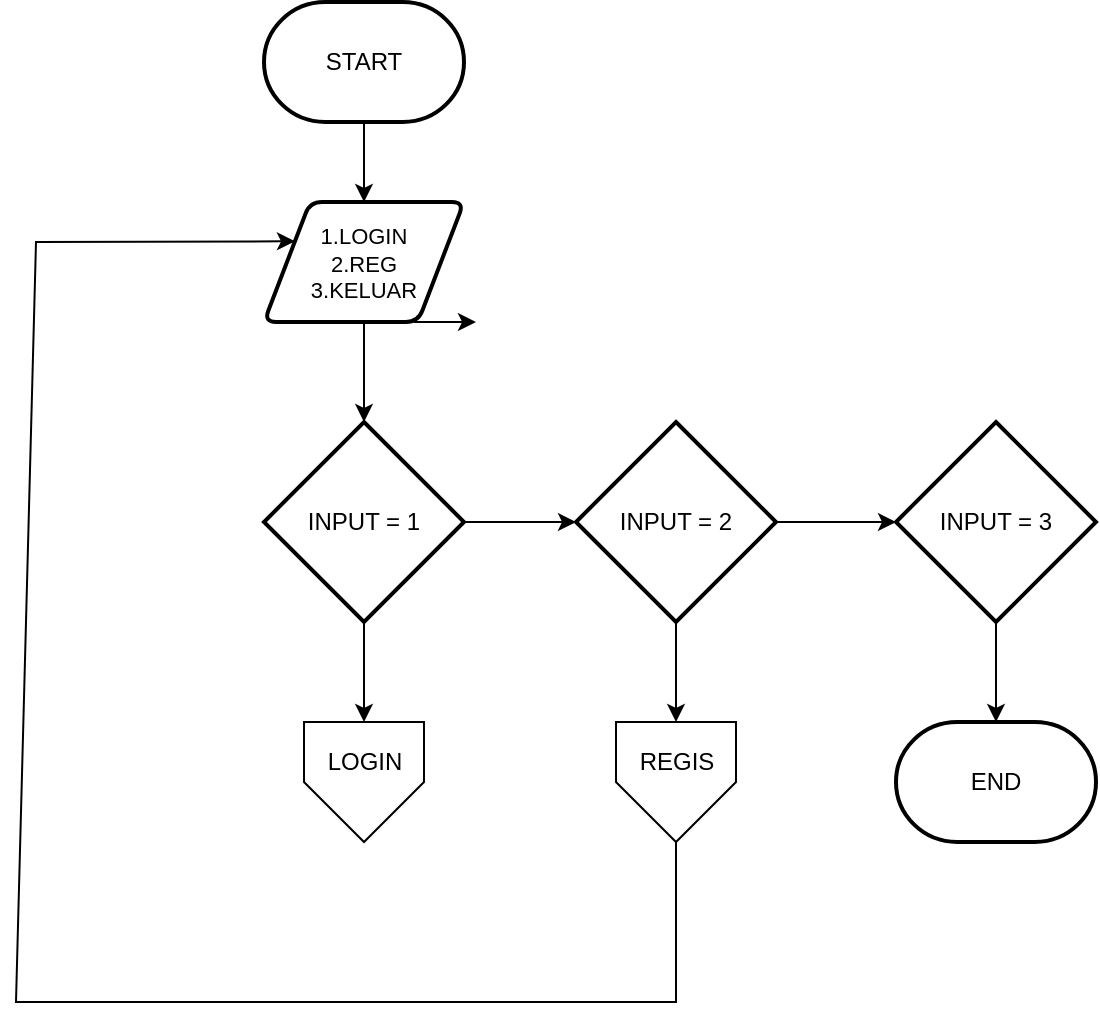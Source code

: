 <mxfile version="24.7.17" pages="6">
  <diagram id="C5RBs43oDa-KdzZeNtuy" name="MENU UTAMA">
    <mxGraphModel dx="955" dy="608" grid="1" gridSize="10" guides="1" tooltips="1" connect="1" arrows="1" fold="1" page="1" pageScale="1" pageWidth="827" pageHeight="1169" math="0" shadow="0">
      <root>
        <mxCell id="WIyWlLk6GJQsqaUBKTNV-0" />
        <mxCell id="WIyWlLk6GJQsqaUBKTNV-1" parent="WIyWlLk6GJQsqaUBKTNV-0" />
        <mxCell id="BOLqXezlnL5qrGqhOA5p-4" value="" style="edgeStyle=orthogonalEdgeStyle;rounded=0;orthogonalLoop=1;jettySize=auto;html=1;" edge="1" parent="WIyWlLk6GJQsqaUBKTNV-1" source="BOLqXezlnL5qrGqhOA5p-0" target="BOLqXezlnL5qrGqhOA5p-2">
          <mxGeometry relative="1" as="geometry" />
        </mxCell>
        <mxCell id="BOLqXezlnL5qrGqhOA5p-0" value="START" style="strokeWidth=2;html=1;shape=mxgraph.flowchart.terminator;whiteSpace=wrap;" vertex="1" parent="WIyWlLk6GJQsqaUBKTNV-1">
          <mxGeometry x="364" y="30" width="100" height="60" as="geometry" />
        </mxCell>
        <mxCell id="BOLqXezlnL5qrGqhOA5p-10" value="" style="edgeStyle=orthogonalEdgeStyle;rounded=0;orthogonalLoop=1;jettySize=auto;html=1;" edge="1" parent="WIyWlLk6GJQsqaUBKTNV-1" source="BOLqXezlnL5qrGqhOA5p-2" target="BOLqXezlnL5qrGqhOA5p-9">
          <mxGeometry relative="1" as="geometry" />
        </mxCell>
        <mxCell id="BOLqXezlnL5qrGqhOA5p-2" value="&lt;font style=&quot;font-size: 11px;&quot;&gt;1.LOGIN&lt;/font&gt;&lt;div style=&quot;font-size: 11px;&quot;&gt;&lt;font style=&quot;font-size: 11px;&quot;&gt;2.REG&lt;/font&gt;&lt;/div&gt;&lt;div style=&quot;font-size: 11px;&quot;&gt;&lt;font style=&quot;font-size: 11px;&quot;&gt;3.KELUAR&lt;/font&gt;&lt;/div&gt;" style="shape=parallelogram;html=1;strokeWidth=2;perimeter=parallelogramPerimeter;whiteSpace=wrap;rounded=1;arcSize=12;size=0.23;" vertex="1" parent="WIyWlLk6GJQsqaUBKTNV-1">
          <mxGeometry x="364" y="130" width="100" height="60" as="geometry" />
        </mxCell>
        <mxCell id="BOLqXezlnL5qrGqhOA5p-3" style="edgeStyle=orthogonalEdgeStyle;rounded=0;orthogonalLoop=1;jettySize=auto;html=1;exitX=0.5;exitY=1;exitDx=0;exitDy=0;exitPerimeter=0;" edge="1" parent="WIyWlLk6GJQsqaUBKTNV-1" source="BOLqXezlnL5qrGqhOA5p-0" target="BOLqXezlnL5qrGqhOA5p-0">
          <mxGeometry relative="1" as="geometry" />
        </mxCell>
        <mxCell id="BOLqXezlnL5qrGqhOA5p-7" value="" style="endArrow=classic;html=1;rounded=0;exitX=0.75;exitY=1;exitDx=0;exitDy=0;" edge="1" parent="WIyWlLk6GJQsqaUBKTNV-1" source="BOLqXezlnL5qrGqhOA5p-2">
          <mxGeometry width="50" height="50" relative="1" as="geometry">
            <mxPoint x="400" y="310" as="sourcePoint" />
            <mxPoint x="470" y="190" as="targetPoint" />
          </mxGeometry>
        </mxCell>
        <mxCell id="BOLqXezlnL5qrGqhOA5p-13" value="" style="edgeStyle=orthogonalEdgeStyle;rounded=0;orthogonalLoop=1;jettySize=auto;html=1;" edge="1" parent="WIyWlLk6GJQsqaUBKTNV-1" source="BOLqXezlnL5qrGqhOA5p-9" target="BOLqXezlnL5qrGqhOA5p-12">
          <mxGeometry relative="1" as="geometry" />
        </mxCell>
        <mxCell id="BOLqXezlnL5qrGqhOA5p-16" value="" style="edgeStyle=orthogonalEdgeStyle;rounded=0;orthogonalLoop=1;jettySize=auto;html=1;" edge="1" parent="WIyWlLk6GJQsqaUBKTNV-1" source="BOLqXezlnL5qrGqhOA5p-9" target="BOLqXezlnL5qrGqhOA5p-15">
          <mxGeometry relative="1" as="geometry" />
        </mxCell>
        <mxCell id="BOLqXezlnL5qrGqhOA5p-9" value="INPUT = 1" style="strokeWidth=2;html=1;shape=mxgraph.flowchart.decision;whiteSpace=wrap;" vertex="1" parent="WIyWlLk6GJQsqaUBKTNV-1">
          <mxGeometry x="364" y="240" width="100" height="100" as="geometry" />
        </mxCell>
        <mxCell id="BOLqXezlnL5qrGqhOA5p-20" value="" style="edgeStyle=orthogonalEdgeStyle;rounded=0;orthogonalLoop=1;jettySize=auto;html=1;entryX=0.5;entryY=0;entryDx=0;entryDy=0;entryPerimeter=0;" edge="1" parent="WIyWlLk6GJQsqaUBKTNV-1" source="BOLqXezlnL5qrGqhOA5p-11" target="BOLqXezlnL5qrGqhOA5p-24">
          <mxGeometry relative="1" as="geometry">
            <mxPoint x="730.0" y="380.0" as="targetPoint" />
          </mxGeometry>
        </mxCell>
        <mxCell id="BOLqXezlnL5qrGqhOA5p-11" value="INPUT = 3" style="strokeWidth=2;html=1;shape=mxgraph.flowchart.decision;whiteSpace=wrap;" vertex="1" parent="WIyWlLk6GJQsqaUBKTNV-1">
          <mxGeometry x="680" y="240" width="100" height="100" as="geometry" />
        </mxCell>
        <mxCell id="BOLqXezlnL5qrGqhOA5p-14" value="" style="edgeStyle=orthogonalEdgeStyle;rounded=0;orthogonalLoop=1;jettySize=auto;html=1;" edge="1" parent="WIyWlLk6GJQsqaUBKTNV-1" source="BOLqXezlnL5qrGqhOA5p-12" target="BOLqXezlnL5qrGqhOA5p-11">
          <mxGeometry relative="1" as="geometry" />
        </mxCell>
        <mxCell id="BOLqXezlnL5qrGqhOA5p-19" value="" style="edgeStyle=orthogonalEdgeStyle;rounded=0;orthogonalLoop=1;jettySize=auto;html=1;" edge="1" parent="WIyWlLk6GJQsqaUBKTNV-1" source="BOLqXezlnL5qrGqhOA5p-12" target="BOLqXezlnL5qrGqhOA5p-18">
          <mxGeometry relative="1" as="geometry" />
        </mxCell>
        <mxCell id="BOLqXezlnL5qrGqhOA5p-12" value="INPUT = 2" style="strokeWidth=2;html=1;shape=mxgraph.flowchart.decision;whiteSpace=wrap;" vertex="1" parent="WIyWlLk6GJQsqaUBKTNV-1">
          <mxGeometry x="520" y="240" width="100" height="100" as="geometry" />
        </mxCell>
        <mxCell id="BOLqXezlnL5qrGqhOA5p-15" value="" style="verticalLabelPosition=bottom;verticalAlign=top;html=1;shape=offPageConnector;rounded=0;size=0.5;" vertex="1" parent="WIyWlLk6GJQsqaUBKTNV-1">
          <mxGeometry x="384" y="390" width="60" height="60" as="geometry" />
        </mxCell>
        <mxCell id="BOLqXezlnL5qrGqhOA5p-18" value="" style="verticalLabelPosition=bottom;verticalAlign=top;html=1;shape=offPageConnector;rounded=0;size=0.5;" vertex="1" parent="WIyWlLk6GJQsqaUBKTNV-1">
          <mxGeometry x="540" y="390" width="60" height="60" as="geometry" />
        </mxCell>
        <mxCell id="BOLqXezlnL5qrGqhOA5p-21" value="LOGIN&lt;span style=&quot;color: rgba(0, 0, 0, 0); font-family: monospace; font-size: 0px; text-align: start;&quot;&gt;%3CmxGraphModel%3E%3Croot%3E%3CmxCell%20id%3D%220%22%2F%3E%3CmxCell%20id%3D%221%22%20parent%3D%220%22%2F%3E%3CmxCell%20id%3D%222%22%20value%3D%22%22%20style%3D%22verticalLabelPosition%3Dbottom%3BverticalAlign%3Dtop%3Bhtml%3D1%3Bshape%3DoffPageConnector%3Brounded%3D0%3Bsize%3D0.5%3B%22%20vertex%3D%221%22%20parent%3D%221%22%3E%3CmxGeometry%20x%3D%22384%22%20y%3D%22390%22%20width%3D%2260%22%20height%3D%2260%22%20as%3D%22geometry%22%2F%3E%3C%2FmxCell%3E%3C%2Froot%3E%3C%2FmxGraphModel%3E&lt;/span&gt;&lt;span style=&quot;color: rgba(0, 0, 0, 0); font-family: monospace; font-size: 0px; text-align: start;&quot;&gt;%3CmxGraphModel%3E%3Croot%3E%3CmxCell%20id%3D%220%22%2F%3E%3CmxCell%20id%3D%221%22%20parent%3D%220%22%2F%3E%3CmxCell%20id%3D%222%22%20value%3D%22%22%20style%3D%22verticalLabelPosition%3Dbottom%3BverticalAlign%3Dtop%3Bhtml%3D1%3Bshape%3DoffPageConnector%3Brounded%3D0%3Bsize%3D0.5%3B%22%20vertex%3D%221%22%20parent%3D%221%22%3E%3CmxGeometry%20x%3D%22384%22%20y%3D%22390%22%20width%3D%2260%22%20height%3D%2260%22%20as%3D%22geometry%22%2F%3E%3C%2FmxCell%3E%3C%2Froot%3E%3C%2FmxGraphModel%3E&lt;/span&gt;" style="text;html=1;align=center;verticalAlign=middle;resizable=0;points=[];autosize=1;strokeColor=none;fillColor=none;" vertex="1" parent="WIyWlLk6GJQsqaUBKTNV-1">
          <mxGeometry x="384" y="395" width="60" height="30" as="geometry" />
        </mxCell>
        <mxCell id="BOLqXezlnL5qrGqhOA5p-23" value="REGIS" style="text;html=1;align=center;verticalAlign=middle;resizable=0;points=[];autosize=1;strokeColor=none;fillColor=none;" vertex="1" parent="WIyWlLk6GJQsqaUBKTNV-1">
          <mxGeometry x="540" y="395" width="60" height="30" as="geometry" />
        </mxCell>
        <mxCell id="BOLqXezlnL5qrGqhOA5p-24" value="END" style="strokeWidth=2;html=1;shape=mxgraph.flowchart.terminator;whiteSpace=wrap;" vertex="1" parent="WIyWlLk6GJQsqaUBKTNV-1">
          <mxGeometry x="680" y="390" width="100" height="60" as="geometry" />
        </mxCell>
        <mxCell id="HMHyvj5eMhIeY2_JDXBc-0" value="" style="endArrow=classic;html=1;rounded=0;exitX=0.5;exitY=1;exitDx=0;exitDy=0;entryX=0;entryY=0.25;entryDx=0;entryDy=0;" edge="1" parent="WIyWlLk6GJQsqaUBKTNV-1" source="BOLqXezlnL5qrGqhOA5p-18" target="BOLqXezlnL5qrGqhOA5p-2">
          <mxGeometry width="50" height="50" relative="1" as="geometry">
            <mxPoint x="430" y="320" as="sourcePoint" />
            <mxPoint x="480" y="270" as="targetPoint" />
            <Array as="points">
              <mxPoint x="570" y="530" />
              <mxPoint x="240" y="530" />
              <mxPoint x="250" y="150" />
            </Array>
          </mxGeometry>
        </mxCell>
      </root>
    </mxGraphModel>
  </diagram>
  <diagram id="hzaYFyxmTgILk-SypR2x" name="MENU LOGIN">
    <mxGraphModel dx="955" dy="608" grid="1" gridSize="10" guides="1" tooltips="1" connect="1" arrows="1" fold="1" page="1" pageScale="1" pageWidth="900" pageHeight="1600" math="0" shadow="0">
      <root>
        <mxCell id="0" />
        <mxCell id="1" parent="0" />
        <mxCell id="8B4lpCCL33KDtuFoLZ_1-3" value="" style="edgeStyle=orthogonalEdgeStyle;rounded=0;orthogonalLoop=1;jettySize=auto;html=1;exitX=0.5;exitY=1;exitDx=0;exitDy=0;" edge="1" parent="1" source="8B4lpCCL33KDtuFoLZ_1-4" target="8B4lpCCL33KDtuFoLZ_1-2">
          <mxGeometry relative="1" as="geometry">
            <mxPoint x="450" y="70" as="sourcePoint" />
          </mxGeometry>
        </mxCell>
        <mxCell id="8B4lpCCL33KDtuFoLZ_1-7" value="" style="group" vertex="1" connectable="0" parent="1">
          <mxGeometry x="350" y="110" width="170" height="100" as="geometry" />
        </mxCell>
        <mxCell id="8B4lpCCL33KDtuFoLZ_1-2" value="&lt;font style=&quot;font-size: 10px;&quot;&gt;INPUT USER DAN PASSWORD&lt;/font&gt;" style="shape=parallelogram;html=1;strokeWidth=2;perimeter=parallelogramPerimeter;whiteSpace=wrap;rounded=1;arcSize=12;size=0.23;" vertex="1" parent="8B4lpCCL33KDtuFoLZ_1-7">
          <mxGeometry x="28.333" width="141.667" height="100" as="geometry" />
        </mxCell>
        <mxCell id="8B4lpCCL33KDtuFoLZ_1-6" value="" style="endArrow=classic;html=1;rounded=0;entryX=0.25;entryY=0;entryDx=0;entryDy=0;" edge="1" parent="8B4lpCCL33KDtuFoLZ_1-7" target="8B4lpCCL33KDtuFoLZ_1-2">
          <mxGeometry width="50" height="50" relative="1" as="geometry">
            <mxPoint as="sourcePoint" />
            <mxPoint x="127.5" y="266.667" as="targetPoint" />
          </mxGeometry>
        </mxCell>
        <mxCell id="8B4lpCCL33KDtuFoLZ_1-14" value="" style="edgeStyle=orthogonalEdgeStyle;rounded=0;orthogonalLoop=1;jettySize=auto;html=1;" edge="1" parent="1" source="8B4lpCCL33KDtuFoLZ_1-8" target="8B4lpCCL33KDtuFoLZ_1-13">
          <mxGeometry relative="1" as="geometry" />
        </mxCell>
        <mxCell id="8B4lpCCL33KDtuFoLZ_1-15" value="YES" style="edgeLabel;html=1;align=center;verticalAlign=middle;resizable=0;points=[];" vertex="1" connectable="0" parent="8B4lpCCL33KDtuFoLZ_1-14">
          <mxGeometry x="-0.248" y="1" relative="1" as="geometry">
            <mxPoint as="offset" />
          </mxGeometry>
        </mxCell>
        <mxCell id="8B4lpCCL33KDtuFoLZ_1-8" value="LOGIN VALID?" style="strokeWidth=2;html=1;shape=mxgraph.flowchart.decision;whiteSpace=wrap;" vertex="1" parent="1">
          <mxGeometry x="399.17" y="270" width="100" height="100" as="geometry" />
        </mxCell>
        <mxCell id="8B4lpCCL33KDtuFoLZ_1-9" value="" style="edgeStyle=orthogonalEdgeStyle;rounded=0;orthogonalLoop=1;jettySize=auto;html=1;" edge="1" parent="1" source="8B4lpCCL33KDtuFoLZ_1-2" target="8B4lpCCL33KDtuFoLZ_1-8">
          <mxGeometry relative="1" as="geometry" />
        </mxCell>
        <mxCell id="8B4lpCCL33KDtuFoLZ_1-10" value="" style="endArrow=classic;html=1;rounded=0;exitX=0;exitY=0.5;exitDx=0;exitDy=0;exitPerimeter=0;entryX=0;entryY=0.5;entryDx=0;entryDy=0;" edge="1" parent="1" source="8B4lpCCL33KDtuFoLZ_1-8" target="8B4lpCCL33KDtuFoLZ_1-2">
          <mxGeometry width="50" height="50" relative="1" as="geometry">
            <mxPoint x="420" y="320" as="sourcePoint" />
            <mxPoint x="290" y="150" as="targetPoint" />
            <Array as="points">
              <mxPoint x="290" y="320" />
              <mxPoint x="290" y="160" />
            </Array>
          </mxGeometry>
        </mxCell>
        <mxCell id="8B4lpCCL33KDtuFoLZ_1-11" value="NO" style="edgeLabel;html=1;align=center;verticalAlign=middle;resizable=0;points=[];" vertex="1" connectable="0" parent="8B4lpCCL33KDtuFoLZ_1-10">
          <mxGeometry x="0.008" y="3" relative="1" as="geometry">
            <mxPoint as="offset" />
          </mxGeometry>
        </mxCell>
        <mxCell id="8B4lpCCL33KDtuFoLZ_1-18" value="" style="edgeStyle=orthogonalEdgeStyle;rounded=0;orthogonalLoop=1;jettySize=auto;html=1;exitX=1;exitY=0.5;exitDx=0;exitDy=0;" edge="1" parent="1" source="8B4lpCCL33KDtuFoLZ_1-13" target="8B4lpCCL33KDtuFoLZ_1-17">
          <mxGeometry relative="1" as="geometry">
            <mxPoint x="510.0" y="460" as="sourcePoint" />
          </mxGeometry>
        </mxCell>
        <mxCell id="8B4lpCCL33KDtuFoLZ_1-22" value="NO" style="edgeLabel;html=1;align=center;verticalAlign=middle;resizable=0;points=[];" vertex="1" connectable="0" parent="8B4lpCCL33KDtuFoLZ_1-18">
          <mxGeometry x="-0.163" relative="1" as="geometry">
            <mxPoint as="offset" />
          </mxGeometry>
        </mxCell>
        <mxCell id="8B4lpCCL33KDtuFoLZ_1-32" value="" style="edgeStyle=orthogonalEdgeStyle;rounded=0;orthogonalLoop=1;jettySize=auto;html=1;entryX=0.5;entryY=0;entryDx=0;entryDy=0;" edge="1" parent="1" source="8B4lpCCL33KDtuFoLZ_1-13" target="8B4lpCCL33KDtuFoLZ_1-25">
          <mxGeometry relative="1" as="geometry" />
        </mxCell>
        <mxCell id="8B4lpCCL33KDtuFoLZ_1-13" value="ROLE = OWNER" style="rhombus;whiteSpace=wrap;html=1;" vertex="1" parent="1">
          <mxGeometry x="409.17" y="420" width="80" height="80" as="geometry" />
        </mxCell>
        <mxCell id="8B4lpCCL33KDtuFoLZ_1-42" value="" style="edgeStyle=orthogonalEdgeStyle;rounded=0;orthogonalLoop=1;jettySize=auto;html=1;" edge="1" parent="1" source="8B4lpCCL33KDtuFoLZ_1-16" target="8B4lpCCL33KDtuFoLZ_1-37">
          <mxGeometry relative="1" as="geometry" />
        </mxCell>
        <mxCell id="8B4lpCCL33KDtuFoLZ_1-16" value="ROLE = PEMBELI" style="rhombus;whiteSpace=wrap;html=1;" vertex="1" parent="1">
          <mxGeometry x="687.5" y="420" width="80" height="80" as="geometry" />
        </mxCell>
        <mxCell id="8B4lpCCL33KDtuFoLZ_1-19" value="" style="edgeStyle=orthogonalEdgeStyle;rounded=0;orthogonalLoop=1;jettySize=auto;html=1;" edge="1" parent="1" source="8B4lpCCL33KDtuFoLZ_1-17" target="8B4lpCCL33KDtuFoLZ_1-16">
          <mxGeometry relative="1" as="geometry" />
        </mxCell>
        <mxCell id="8B4lpCCL33KDtuFoLZ_1-21" value="NO" style="edgeLabel;html=1;align=center;verticalAlign=middle;resizable=0;points=[];" vertex="1" connectable="0" parent="8B4lpCCL33KDtuFoLZ_1-19">
          <mxGeometry x="-0.728" y="4" relative="1" as="geometry">
            <mxPoint as="offset" />
          </mxGeometry>
        </mxCell>
        <mxCell id="8B4lpCCL33KDtuFoLZ_1-41" value="" style="edgeStyle=orthogonalEdgeStyle;rounded=0;orthogonalLoop=1;jettySize=auto;html=1;" edge="1" parent="1" source="8B4lpCCL33KDtuFoLZ_1-17" target="8B4lpCCL33KDtuFoLZ_1-40">
          <mxGeometry relative="1" as="geometry" />
        </mxCell>
        <mxCell id="8B4lpCCL33KDtuFoLZ_1-17" value="ROLE = ADMIN" style="rhombus;whiteSpace=wrap;html=1;" vertex="1" parent="1">
          <mxGeometry x="540.83" y="420" width="80" height="80" as="geometry" />
        </mxCell>
        <mxCell id="8B4lpCCL33KDtuFoLZ_1-23" value="" style="group" vertex="1" connectable="0" parent="1">
          <mxGeometry x="420" width="60" height="60" as="geometry" />
        </mxCell>
        <mxCell id="8B4lpCCL33KDtuFoLZ_1-4" value="" style="verticalLabelPosition=bottom;verticalAlign=top;html=1;shape=offPageConnector;rounded=0;size=0.5;" vertex="1" parent="8B4lpCCL33KDtuFoLZ_1-23">
          <mxGeometry width="60" height="60" as="geometry" />
        </mxCell>
        <mxCell id="8B4lpCCL33KDtuFoLZ_1-5" value="LOGIN" style="text;html=1;align=center;verticalAlign=middle;resizable=0;points=[];autosize=1;strokeColor=none;fillColor=none;" vertex="1" parent="8B4lpCCL33KDtuFoLZ_1-23">
          <mxGeometry y="10" width="60" height="30" as="geometry" />
        </mxCell>
        <mxCell id="8B4lpCCL33KDtuFoLZ_1-24" value="" style="group" vertex="1" connectable="0" parent="1">
          <mxGeometry x="419.17" y="540" width="65" height="60" as="geometry" />
        </mxCell>
        <mxCell id="8B4lpCCL33KDtuFoLZ_1-25" value="" style="verticalLabelPosition=bottom;verticalAlign=top;html=1;shape=offPageConnector;rounded=0;size=0.5;" vertex="1" parent="8B4lpCCL33KDtuFoLZ_1-24">
          <mxGeometry width="60" height="60" as="geometry" />
        </mxCell>
        <mxCell id="8B4lpCCL33KDtuFoLZ_1-26" value="OWNER" style="text;html=1;align=center;verticalAlign=middle;resizable=0;points=[];autosize=1;strokeColor=none;fillColor=none;" vertex="1" parent="8B4lpCCL33KDtuFoLZ_1-24">
          <mxGeometry x="-5" y="10" width="70" height="30" as="geometry" />
        </mxCell>
        <mxCell id="8B4lpCCL33KDtuFoLZ_1-35" value="" style="group" vertex="1" connectable="0" parent="1">
          <mxGeometry x="695" y="540" width="72.5" height="60" as="geometry" />
        </mxCell>
        <mxCell id="8B4lpCCL33KDtuFoLZ_1-36" value="" style="verticalLabelPosition=bottom;verticalAlign=top;html=1;shape=offPageConnector;rounded=0;size=0.5;" vertex="1" parent="8B4lpCCL33KDtuFoLZ_1-35">
          <mxGeometry width="60" height="60" as="geometry" />
        </mxCell>
        <mxCell id="8B4lpCCL33KDtuFoLZ_1-37" value="PEMBELI" style="text;html=1;align=center;verticalAlign=middle;resizable=0;points=[];autosize=1;strokeColor=none;fillColor=none;" vertex="1" parent="8B4lpCCL33KDtuFoLZ_1-35">
          <mxGeometry x="-7.5" width="80" height="30" as="geometry" />
        </mxCell>
        <mxCell id="8B4lpCCL33KDtuFoLZ_1-38" value="" style="group" vertex="1" connectable="0" parent="1">
          <mxGeometry x="548.33" y="540" width="65" height="60" as="geometry" />
        </mxCell>
        <mxCell id="8B4lpCCL33KDtuFoLZ_1-39" value="" style="verticalLabelPosition=bottom;verticalAlign=top;html=1;shape=offPageConnector;rounded=0;size=0.5;" vertex="1" parent="8B4lpCCL33KDtuFoLZ_1-38">
          <mxGeometry width="60" height="60" as="geometry" />
        </mxCell>
        <mxCell id="8B4lpCCL33KDtuFoLZ_1-40" value="ADMIN" style="text;html=1;align=center;verticalAlign=middle;resizable=0;points=[];autosize=1;strokeColor=none;fillColor=none;" vertex="1" parent="8B4lpCCL33KDtuFoLZ_1-38">
          <mxGeometry x="2.5" width="60" height="30" as="geometry" />
        </mxCell>
      </root>
    </mxGraphModel>
  </diagram>
  <diagram id="EFHXwjC6YjnsuE6nN8mt" name="MENU REGIS">
    <mxGraphModel dx="1050" dy="3869" grid="1" gridSize="10" guides="1" tooltips="1" connect="1" arrows="1" fold="1" page="1" pageScale="1" pageWidth="900" pageHeight="1600" math="0" shadow="0">
      <root>
        <mxCell id="0" />
        <mxCell id="1" parent="0" />
        <mxCell id="wtDenOQbHcIyTdM5Xqff-4" value="" style="edgeStyle=orthogonalEdgeStyle;rounded=0;orthogonalLoop=1;jettySize=auto;html=1;" edge="1" parent="1" source="wtDenOQbHcIyTdM5Xqff-1" target="wtDenOQbHcIyTdM5Xqff-3">
          <mxGeometry relative="1" as="geometry" />
        </mxCell>
        <mxCell id="wtDenOQbHcIyTdM5Xqff-1" value="" style="verticalLabelPosition=bottom;verticalAlign=top;html=1;shape=offPageConnector;rounded=0;size=0.5;" vertex="1" parent="1">
          <mxGeometry x="460" y="-1620" width="60" height="60" as="geometry" />
        </mxCell>
        <mxCell id="wtDenOQbHcIyTdM5Xqff-2" value="REGIS" style="text;html=1;align=center;verticalAlign=middle;resizable=0;points=[];autosize=1;strokeColor=none;fillColor=none;" vertex="1" parent="1">
          <mxGeometry x="460" y="-1620" width="60" height="30" as="geometry" />
        </mxCell>
        <mxCell id="wtDenOQbHcIyTdM5Xqff-7" value="" style="edgeStyle=orthogonalEdgeStyle;rounded=0;orthogonalLoop=1;jettySize=auto;html=1;" edge="1" parent="1" source="wtDenOQbHcIyTdM5Xqff-3" target="wtDenOQbHcIyTdM5Xqff-6">
          <mxGeometry relative="1" as="geometry" />
        </mxCell>
        <mxCell id="wtDenOQbHcIyTdM5Xqff-3" value="INPUT USER" style="shape=parallelogram;html=1;strokeWidth=2;perimeter=parallelogramPerimeter;whiteSpace=wrap;rounded=1;arcSize=12;size=0.23;" vertex="1" parent="1">
          <mxGeometry x="440" y="-1520" width="100" height="60" as="geometry" />
        </mxCell>
        <mxCell id="wtDenOQbHcIyTdM5Xqff-5" value="" style="endArrow=classic;html=1;rounded=0;entryX=0.25;entryY=0;entryDx=0;entryDy=0;" edge="1" parent="1" target="wtDenOQbHcIyTdM5Xqff-3">
          <mxGeometry width="50" height="50" relative="1" as="geometry">
            <mxPoint x="400" y="-1520" as="sourcePoint" />
            <mxPoint x="470" y="-1460" as="targetPoint" />
          </mxGeometry>
        </mxCell>
        <mxCell id="wtDenOQbHcIyTdM5Xqff-10" value="" style="edgeStyle=orthogonalEdgeStyle;rounded=0;orthogonalLoop=1;jettySize=auto;html=1;" edge="1" parent="1" source="wtDenOQbHcIyTdM5Xqff-6" target="wtDenOQbHcIyTdM5Xqff-9">
          <mxGeometry relative="1" as="geometry" />
        </mxCell>
        <mxCell id="wtDenOQbHcIyTdM5Xqff-6" value="APAKAH USER TERSEDIA?" style="strokeWidth=2;html=1;shape=mxgraph.flowchart.decision;whiteSpace=wrap;" vertex="1" parent="1">
          <mxGeometry x="440" y="-1410" width="100" height="100" as="geometry" />
        </mxCell>
        <mxCell id="wtDenOQbHcIyTdM5Xqff-8" value="" style="endArrow=classic;html=1;rounded=0;exitX=0.052;exitY=0.412;exitDx=0;exitDy=0;exitPerimeter=0;entryX=0;entryY=0.5;entryDx=0;entryDy=0;" edge="1" parent="1" source="wtDenOQbHcIyTdM5Xqff-6" target="wtDenOQbHcIyTdM5Xqff-3">
          <mxGeometry width="50" height="50" relative="1" as="geometry">
            <mxPoint x="420" y="-1380" as="sourcePoint" />
            <mxPoint x="470" y="-1430" as="targetPoint" />
            <Array as="points">
              <mxPoint x="360" y="-1370" />
              <mxPoint x="360" y="-1490" />
            </Array>
          </mxGeometry>
        </mxCell>
        <mxCell id="wtDenOQbHcIyTdM5Xqff-13" value="" style="edgeStyle=orthogonalEdgeStyle;rounded=0;orthogonalLoop=1;jettySize=auto;html=1;" edge="1" parent="1" source="wtDenOQbHcIyTdM5Xqff-9" target="wtDenOQbHcIyTdM5Xqff-12">
          <mxGeometry relative="1" as="geometry" />
        </mxCell>
        <mxCell id="wtDenOQbHcIyTdM5Xqff-9" value="INPUT PASSWORD" style="shape=parallelogram;html=1;strokeWidth=2;perimeter=parallelogramPerimeter;whiteSpace=wrap;rounded=1;arcSize=12;size=0.23;" vertex="1" parent="1">
          <mxGeometry x="440" y="-1270" width="100" height="60" as="geometry" />
        </mxCell>
        <mxCell id="wtDenOQbHcIyTdM5Xqff-11" value="" style="endArrow=classic;html=1;rounded=0;entryX=0.25;entryY=0;entryDx=0;entryDy=0;" edge="1" parent="1" target="wtDenOQbHcIyTdM5Xqff-9">
          <mxGeometry width="50" height="50" relative="1" as="geometry">
            <mxPoint x="410" y="-1270" as="sourcePoint" />
            <mxPoint x="475" y="-1510" as="targetPoint" />
          </mxGeometry>
        </mxCell>
        <mxCell id="wtDenOQbHcIyTdM5Xqff-15" value="" style="edgeStyle=orthogonalEdgeStyle;rounded=0;orthogonalLoop=1;jettySize=auto;html=1;entryX=0.5;entryY=0;entryDx=0;entryDy=0;entryPerimeter=0;" edge="1" parent="1" source="wtDenOQbHcIyTdM5Xqff-12" target="GAWPUPqQbPwH-0puVHQ6-1">
          <mxGeometry relative="1" as="geometry">
            <mxPoint x="490" y="-1070" as="targetPoint" />
          </mxGeometry>
        </mxCell>
        <mxCell id="wtDenOQbHcIyTdM5Xqff-12" value="TAMBAH USER BARU" style="rounded=1;whiteSpace=wrap;html=1;absoluteArcSize=1;arcSize=14;strokeWidth=2;" vertex="1" parent="1">
          <mxGeometry x="440" y="-1160" width="100" height="40" as="geometry" />
        </mxCell>
        <mxCell id="GAWPUPqQbPwH-0puVHQ6-1" value="END" style="strokeWidth=2;html=1;shape=mxgraph.flowchart.terminator;whiteSpace=wrap;" vertex="1" parent="1">
          <mxGeometry x="440" y="-1070" width="100" height="60" as="geometry" />
        </mxCell>
      </root>
    </mxGraphModel>
  </diagram>
  <diagram id="Zby2PunhTHg9YBzmv1Mp" name="MENU OWNER">
    <mxGraphModel dx="750" dy="478" grid="1" gridSize="10" guides="1" tooltips="1" connect="1" arrows="1" fold="1" page="1" pageScale="1" pageWidth="900" pageHeight="1600" math="0" shadow="0">
      <root>
        <mxCell id="0" />
        <mxCell id="1" parent="0" />
        <mxCell id="u7DOHJphOixYkT2y7QyJ-4" value="" style="edgeStyle=orthogonalEdgeStyle;rounded=0;orthogonalLoop=1;jettySize=auto;html=1;" edge="1" parent="1" source="u7DOHJphOixYkT2y7QyJ-1" target="u7DOHJphOixYkT2y7QyJ-3">
          <mxGeometry relative="1" as="geometry" />
        </mxCell>
        <mxCell id="u7DOHJphOixYkT2y7QyJ-1" value="" style="verticalLabelPosition=bottom;verticalAlign=top;html=1;shape=offPageConnector;rounded=0;size=0.5;" vertex="1" parent="1">
          <mxGeometry x="360" y="30" width="60" height="60" as="geometry" />
        </mxCell>
        <mxCell id="u7DOHJphOixYkT2y7QyJ-2" value="OWNER" style="text;html=1;align=center;verticalAlign=middle;resizable=0;points=[];autosize=1;strokeColor=none;fillColor=none;" vertex="1" parent="1">
          <mxGeometry x="355" y="40" width="70" height="30" as="geometry" />
        </mxCell>
        <mxCell id="u7DOHJphOixYkT2y7QyJ-3" value="INPUT:&lt;div&gt;1.LIHAT PRODUK&lt;/div&gt;&lt;div&gt;2&lt;/div&gt;&lt;div&gt;3.&lt;/div&gt;&lt;div&gt;4.&lt;/div&gt;&lt;div&gt;5.&lt;/div&gt;&lt;div&gt;0.LOGOUT&lt;/div&gt;" style="shape=parallelogram;html=1;strokeWidth=2;perimeter=parallelogramPerimeter;whiteSpace=wrap;rounded=1;arcSize=12;size=0.23;" vertex="1" parent="1">
          <mxGeometry x="300" y="150" width="180" height="120" as="geometry" />
        </mxCell>
        <mxCell id="u7DOHJphOixYkT2y7QyJ-5" value="" style="endArrow=classic;html=1;rounded=0;exitX=0.446;exitY=1.018;exitDx=0;exitDy=0;exitPerimeter=0;" edge="1" parent="1" source="u7DOHJphOixYkT2y7QyJ-3" target="u7DOHJphOixYkT2y7QyJ-24">
          <mxGeometry width="50" height="50" relative="1" as="geometry">
            <mxPoint x="410" y="340" as="sourcePoint" />
            <mxPoint x="380" y="310" as="targetPoint" />
          </mxGeometry>
        </mxCell>
        <mxCell id="u7DOHJphOixYkT2y7QyJ-9" value="" style="group" vertex="1" connectable="0" parent="1">
          <mxGeometry x="490" y="510" width="60" height="60" as="geometry" />
        </mxCell>
        <mxCell id="u7DOHJphOixYkT2y7QyJ-10" value="" style="verticalLabelPosition=bottom;verticalAlign=top;html=1;shape=mxgraph.flowchart.on-page_reference;" vertex="1" parent="u7DOHJphOixYkT2y7QyJ-9">
          <mxGeometry width="60" height="60" as="geometry" />
        </mxCell>
        <mxCell id="u7DOHJphOixYkT2y7QyJ-11" value="2" style="text;html=1;align=center;verticalAlign=middle;resizable=0;points=[];autosize=1;strokeColor=none;fillColor=none;" vertex="1" parent="u7DOHJphOixYkT2y7QyJ-9">
          <mxGeometry x="15" y="15" width="30" height="30" as="geometry" />
        </mxCell>
        <mxCell id="u7DOHJphOixYkT2y7QyJ-12" value="" style="group" vertex="1" connectable="0" parent="1">
          <mxGeometry x="630" y="510" width="60" height="60" as="geometry" />
        </mxCell>
        <mxCell id="u7DOHJphOixYkT2y7QyJ-13" value="" style="verticalLabelPosition=bottom;verticalAlign=top;html=1;shape=mxgraph.flowchart.on-page_reference;" vertex="1" parent="u7DOHJphOixYkT2y7QyJ-12">
          <mxGeometry width="60" height="60" as="geometry" />
        </mxCell>
        <mxCell id="u7DOHJphOixYkT2y7QyJ-14" value="3" style="text;html=1;align=center;verticalAlign=middle;resizable=0;points=[];autosize=1;strokeColor=none;fillColor=none;" vertex="1" parent="u7DOHJphOixYkT2y7QyJ-12">
          <mxGeometry x="15" y="15" width="30" height="30" as="geometry" />
        </mxCell>
        <mxCell id="u7DOHJphOixYkT2y7QyJ-15" value="" style="group" vertex="1" connectable="0" parent="1">
          <mxGeometry x="770" y="510" width="60" height="60" as="geometry" />
        </mxCell>
        <mxCell id="u7DOHJphOixYkT2y7QyJ-16" value="" style="verticalLabelPosition=bottom;verticalAlign=top;html=1;shape=mxgraph.flowchart.on-page_reference;" vertex="1" parent="u7DOHJphOixYkT2y7QyJ-15">
          <mxGeometry width="60" height="60" as="geometry" />
        </mxCell>
        <mxCell id="u7DOHJphOixYkT2y7QyJ-17" value="4" style="text;html=1;align=center;verticalAlign=middle;resizable=0;points=[];autosize=1;strokeColor=none;fillColor=none;" vertex="1" parent="u7DOHJphOixYkT2y7QyJ-15">
          <mxGeometry x="15" y="15" width="30" height="30" as="geometry" />
        </mxCell>
        <mxCell id="u7DOHJphOixYkT2y7QyJ-21" value="" style="group" vertex="1" connectable="0" parent="1">
          <mxGeometry x="910" y="510" width="60" height="60" as="geometry" />
        </mxCell>
        <mxCell id="u7DOHJphOixYkT2y7QyJ-22" value="" style="verticalLabelPosition=bottom;verticalAlign=top;html=1;shape=mxgraph.flowchart.on-page_reference;" vertex="1" parent="u7DOHJphOixYkT2y7QyJ-21">
          <mxGeometry width="60" height="60" as="geometry" />
        </mxCell>
        <mxCell id="u7DOHJphOixYkT2y7QyJ-23" value="5" style="text;html=1;align=center;verticalAlign=middle;resizable=0;points=[];autosize=1;strokeColor=none;fillColor=none;" vertex="1" parent="u7DOHJphOixYkT2y7QyJ-21">
          <mxGeometry x="15" y="15" width="30" height="30" as="geometry" />
        </mxCell>
        <mxCell id="u7DOHJphOixYkT2y7QyJ-30" value="" style="edgeStyle=orthogonalEdgeStyle;rounded=0;orthogonalLoop=1;jettySize=auto;html=1;" edge="1" parent="1" source="u7DOHJphOixYkT2y7QyJ-24" target="u7DOHJphOixYkT2y7QyJ-29">
          <mxGeometry relative="1" as="geometry" />
        </mxCell>
        <mxCell id="u7DOHJphOixYkT2y7QyJ-49" value="NO" style="edgeLabel;html=1;align=center;verticalAlign=middle;resizable=0;points=[];" vertex="1" connectable="0" parent="u7DOHJphOixYkT2y7QyJ-30">
          <mxGeometry x="-0.417" y="-1" relative="1" as="geometry">
            <mxPoint as="offset" />
          </mxGeometry>
        </mxCell>
        <mxCell id="u7DOHJphOixYkT2y7QyJ-47" value="" style="edgeStyle=orthogonalEdgeStyle;rounded=0;orthogonalLoop=1;jettySize=auto;html=1;entryX=0.5;entryY=0;entryDx=0;entryDy=0;entryPerimeter=0;exitX=0.5;exitY=1;exitDx=0;exitDy=0;exitPerimeter=0;" edge="1" parent="1" source="u7DOHJphOixYkT2y7QyJ-24" target="u7DOHJphOixYkT2y7QyJ-45">
          <mxGeometry relative="1" as="geometry">
            <mxPoint x="380" y="490" as="sourcePoint" />
          </mxGeometry>
        </mxCell>
        <mxCell id="u7DOHJphOixYkT2y7QyJ-48" value="YES" style="edgeLabel;html=1;align=center;verticalAlign=middle;resizable=0;points=[];" vertex="1" connectable="0" parent="u7DOHJphOixYkT2y7QyJ-47">
          <mxGeometry x="-0.452" y="-2" relative="1" as="geometry">
            <mxPoint as="offset" />
          </mxGeometry>
        </mxCell>
        <mxCell id="u7DOHJphOixYkT2y7QyJ-24" value="PILIHAN = 1?" style="strokeWidth=2;html=1;shape=mxgraph.flowchart.decision;whiteSpace=wrap;" vertex="1" parent="1">
          <mxGeometry x="330" y="340" width="100" height="100" as="geometry" />
        </mxCell>
        <mxCell id="u7DOHJphOixYkT2y7QyJ-25" value="PILIHAN = 0?" style="strokeWidth=2;html=1;shape=mxgraph.flowchart.decision;whiteSpace=wrap;" vertex="1" parent="1">
          <mxGeometry x="1030" y="340" width="100" height="100" as="geometry" />
        </mxCell>
        <mxCell id="u7DOHJphOixYkT2y7QyJ-34" value="" style="edgeStyle=orthogonalEdgeStyle;rounded=0;orthogonalLoop=1;jettySize=auto;html=1;" edge="1" parent="1" source="u7DOHJphOixYkT2y7QyJ-26" target="u7DOHJphOixYkT2y7QyJ-25">
          <mxGeometry relative="1" as="geometry" />
        </mxCell>
        <mxCell id="u7DOHJphOixYkT2y7QyJ-56" value="NO" style="edgeLabel;html=1;align=center;verticalAlign=middle;resizable=0;points=[];" vertex="1" connectable="0" parent="u7DOHJphOixYkT2y7QyJ-34">
          <mxGeometry x="-0.25" y="-4" relative="1" as="geometry">
            <mxPoint as="offset" />
          </mxGeometry>
        </mxCell>
        <mxCell id="u7DOHJphOixYkT2y7QyJ-39" value="" style="edgeStyle=orthogonalEdgeStyle;rounded=0;orthogonalLoop=1;jettySize=auto;html=1;entryX=0.5;entryY=0;entryDx=0;entryDy=0;entryPerimeter=0;exitX=0.5;exitY=1;exitDx=0;exitDy=0;exitPerimeter=0;" edge="1" parent="1" source="u7DOHJphOixYkT2y7QyJ-26" target="u7DOHJphOixYkT2y7QyJ-22">
          <mxGeometry relative="1" as="geometry">
            <mxPoint x="940" y="490" as="sourcePoint" />
          </mxGeometry>
        </mxCell>
        <mxCell id="u7DOHJphOixYkT2y7QyJ-57" value="YES" style="edgeLabel;html=1;align=center;verticalAlign=middle;resizable=0;points=[];" vertex="1" connectable="0" parent="u7DOHJphOixYkT2y7QyJ-39">
          <mxGeometry x="-0.024" relative="1" as="geometry">
            <mxPoint as="offset" />
          </mxGeometry>
        </mxCell>
        <mxCell id="u7DOHJphOixYkT2y7QyJ-26" value="PILIHAN = 5?" style="strokeWidth=2;html=1;shape=mxgraph.flowchart.decision;whiteSpace=wrap;" vertex="1" parent="1">
          <mxGeometry x="890" y="340" width="100" height="100" as="geometry" />
        </mxCell>
        <mxCell id="u7DOHJphOixYkT2y7QyJ-33" value="" style="edgeStyle=orthogonalEdgeStyle;rounded=0;orthogonalLoop=1;jettySize=auto;html=1;" edge="1" parent="1" source="u7DOHJphOixYkT2y7QyJ-27" target="u7DOHJphOixYkT2y7QyJ-26">
          <mxGeometry relative="1" as="geometry" />
        </mxCell>
        <mxCell id="u7DOHJphOixYkT2y7QyJ-55" value="NO" style="edgeLabel;html=1;align=center;verticalAlign=middle;resizable=0;points=[];" vertex="1" connectable="0" parent="u7DOHJphOixYkT2y7QyJ-33">
          <mxGeometry x="-0.125" relative="1" as="geometry">
            <mxPoint as="offset" />
          </mxGeometry>
        </mxCell>
        <mxCell id="u7DOHJphOixYkT2y7QyJ-42" value="" style="edgeStyle=orthogonalEdgeStyle;rounded=0;orthogonalLoop=1;jettySize=auto;html=1;exitX=0.5;exitY=1;exitDx=0;exitDy=0;exitPerimeter=0;" edge="1" parent="1" source="u7DOHJphOixYkT2y7QyJ-27">
          <mxGeometry relative="1" as="geometry">
            <mxPoint x="800" y="490" as="sourcePoint" />
            <mxPoint x="800" y="510" as="targetPoint" />
          </mxGeometry>
        </mxCell>
        <mxCell id="u7DOHJphOixYkT2y7QyJ-54" value="YES" style="edgeLabel;html=1;align=center;verticalAlign=middle;resizable=0;points=[];" vertex="1" connectable="0" parent="u7DOHJphOixYkT2y7QyJ-42">
          <mxGeometry x="-0.267" y="-2" relative="1" as="geometry">
            <mxPoint as="offset" />
          </mxGeometry>
        </mxCell>
        <mxCell id="u7DOHJphOixYkT2y7QyJ-27" value="PILIHAN = 4?" style="strokeWidth=2;html=1;shape=mxgraph.flowchart.decision;whiteSpace=wrap;" vertex="1" parent="1">
          <mxGeometry x="750" y="340" width="100" height="100" as="geometry" />
        </mxCell>
        <mxCell id="u7DOHJphOixYkT2y7QyJ-32" value="" style="edgeStyle=orthogonalEdgeStyle;rounded=0;orthogonalLoop=1;jettySize=auto;html=1;" edge="1" parent="1" source="u7DOHJphOixYkT2y7QyJ-28" target="u7DOHJphOixYkT2y7QyJ-27">
          <mxGeometry relative="1" as="geometry" />
        </mxCell>
        <mxCell id="u7DOHJphOixYkT2y7QyJ-53" value="NO" style="edgeLabel;html=1;align=center;verticalAlign=middle;resizable=0;points=[];" vertex="1" connectable="0" parent="u7DOHJphOixYkT2y7QyJ-32">
          <mxGeometry x="-0.417" y="3" relative="1" as="geometry">
            <mxPoint as="offset" />
          </mxGeometry>
        </mxCell>
        <mxCell id="u7DOHJphOixYkT2y7QyJ-41" value="" style="edgeStyle=orthogonalEdgeStyle;rounded=0;orthogonalLoop=1;jettySize=auto;html=1;exitX=0.5;exitY=1;exitDx=0;exitDy=0;exitPerimeter=0;" edge="1" parent="1" source="u7DOHJphOixYkT2y7QyJ-28">
          <mxGeometry relative="1" as="geometry">
            <mxPoint x="660" y="490" as="sourcePoint" />
            <mxPoint x="660" y="510" as="targetPoint" />
          </mxGeometry>
        </mxCell>
        <mxCell id="u7DOHJphOixYkT2y7QyJ-52" value="YES" style="edgeLabel;html=1;align=center;verticalAlign=middle;resizable=0;points=[];" vertex="1" connectable="0" parent="u7DOHJphOixYkT2y7QyJ-41">
          <mxGeometry x="-0.338" y="3" relative="1" as="geometry">
            <mxPoint as="offset" />
          </mxGeometry>
        </mxCell>
        <mxCell id="u7DOHJphOixYkT2y7QyJ-28" value="PILIHAN = 3?" style="strokeWidth=2;html=1;shape=mxgraph.flowchart.decision;whiteSpace=wrap;" vertex="1" parent="1">
          <mxGeometry x="610" y="340" width="100" height="100" as="geometry" />
        </mxCell>
        <mxCell id="u7DOHJphOixYkT2y7QyJ-31" value="" style="edgeStyle=orthogonalEdgeStyle;rounded=0;orthogonalLoop=1;jettySize=auto;html=1;" edge="1" parent="1" source="u7DOHJphOixYkT2y7QyJ-29" target="u7DOHJphOixYkT2y7QyJ-28">
          <mxGeometry relative="1" as="geometry" />
        </mxCell>
        <mxCell id="u7DOHJphOixYkT2y7QyJ-51" value="NO" style="edgeLabel;html=1;align=center;verticalAlign=middle;resizable=0;points=[];" vertex="1" connectable="0" parent="u7DOHJphOixYkT2y7QyJ-31">
          <mxGeometry x="-0.25" y="-1" relative="1" as="geometry">
            <mxPoint as="offset" />
          </mxGeometry>
        </mxCell>
        <mxCell id="u7DOHJphOixYkT2y7QyJ-40" value="" style="edgeStyle=orthogonalEdgeStyle;rounded=0;orthogonalLoop=1;jettySize=auto;html=1;exitX=0.5;exitY=1;exitDx=0;exitDy=0;exitPerimeter=0;" edge="1" parent="1" source="u7DOHJphOixYkT2y7QyJ-29">
          <mxGeometry relative="1" as="geometry">
            <mxPoint x="520" y="490" as="sourcePoint" />
            <mxPoint x="520" y="510" as="targetPoint" />
          </mxGeometry>
        </mxCell>
        <mxCell id="u7DOHJphOixYkT2y7QyJ-50" value="YES" style="edgeLabel;html=1;align=center;verticalAlign=middle;resizable=0;points=[];" vertex="1" connectable="0" parent="u7DOHJphOixYkT2y7QyJ-40">
          <mxGeometry x="-0.125" y="-2" relative="1" as="geometry">
            <mxPoint as="offset" />
          </mxGeometry>
        </mxCell>
        <mxCell id="u7DOHJphOixYkT2y7QyJ-29" value="PILIHAN = 2?" style="strokeWidth=2;html=1;shape=mxgraph.flowchart.decision;whiteSpace=wrap;" vertex="1" parent="1">
          <mxGeometry x="470" y="340" width="100" height="100" as="geometry" />
        </mxCell>
        <mxCell id="u7DOHJphOixYkT2y7QyJ-44" value="" style="group" vertex="1" connectable="0" parent="1">
          <mxGeometry x="350" y="510" width="60" height="60" as="geometry" />
        </mxCell>
        <mxCell id="u7DOHJphOixYkT2y7QyJ-45" value="" style="verticalLabelPosition=bottom;verticalAlign=top;html=1;shape=mxgraph.flowchart.on-page_reference;" vertex="1" parent="u7DOHJphOixYkT2y7QyJ-44">
          <mxGeometry width="60" height="60" as="geometry" />
        </mxCell>
        <mxCell id="u7DOHJphOixYkT2y7QyJ-46" value="1" style="text;html=1;align=center;verticalAlign=middle;resizable=0;points=[];autosize=1;strokeColor=none;fillColor=none;" vertex="1" parent="u7DOHJphOixYkT2y7QyJ-44">
          <mxGeometry x="15" y="15" width="30" height="30" as="geometry" />
        </mxCell>
        <mxCell id="u7DOHJphOixYkT2y7QyJ-58" value="" style="endArrow=classic;html=1;rounded=0;exitX=0.5;exitY=1;exitDx=0;exitDy=0;exitPerimeter=0;entryX=0;entryY=0.5;entryDx=0;entryDy=0;" edge="1" parent="1" source="u7DOHJphOixYkT2y7QyJ-22" target="u7DOHJphOixYkT2y7QyJ-3">
          <mxGeometry width="50" height="50" relative="1" as="geometry">
            <mxPoint x="660" y="640" as="sourcePoint" />
            <mxPoint x="280" y="670" as="targetPoint" />
            <Array as="points">
              <mxPoint x="940" y="680" />
              <mxPoint x="80" y="680" />
              <mxPoint x="90" y="210" />
            </Array>
          </mxGeometry>
        </mxCell>
        <mxCell id="u7DOHJphOixYkT2y7QyJ-61" value="" style="endArrow=none;html=1;rounded=0;exitX=0.5;exitY=1;exitDx=0;exitDy=0;exitPerimeter=0;" edge="1" parent="1" source="u7DOHJphOixYkT2y7QyJ-13">
          <mxGeometry width="50" height="50" relative="1" as="geometry">
            <mxPoint x="530" y="630" as="sourcePoint" />
            <mxPoint x="660" y="680" as="targetPoint" />
          </mxGeometry>
        </mxCell>
        <mxCell id="u7DOHJphOixYkT2y7QyJ-62" value="" style="endArrow=none;html=1;rounded=0;entryX=0.5;entryY=1;entryDx=0;entryDy=0;entryPerimeter=0;" edge="1" parent="1" target="u7DOHJphOixYkT2y7QyJ-16">
          <mxGeometry width="50" height="50" relative="1" as="geometry">
            <mxPoint x="800" y="680" as="sourcePoint" />
            <mxPoint x="580" y="580" as="targetPoint" />
          </mxGeometry>
        </mxCell>
        <mxCell id="u7DOHJphOixYkT2y7QyJ-64" value="" style="endArrow=classic;html=1;rounded=0;exitX=0.5;exitY=1;exitDx=0;exitDy=0;exitPerimeter=0;" edge="1" parent="1" source="u7DOHJphOixYkT2y7QyJ-45">
          <mxGeometry width="50" height="50" relative="1" as="geometry">
            <mxPoint x="270" y="620" as="sourcePoint" />
            <mxPoint x="280" y="680" as="targetPoint" />
            <Array as="points">
              <mxPoint x="380" y="680" />
            </Array>
          </mxGeometry>
        </mxCell>
        <mxCell id="u7DOHJphOixYkT2y7QyJ-65" value="" style="endArrow=classic;html=1;rounded=0;exitX=0.5;exitY=1;exitDx=0;exitDy=0;exitPerimeter=0;" edge="1" parent="1" source="u7DOHJphOixYkT2y7QyJ-10">
          <mxGeometry width="50" height="50" relative="1" as="geometry">
            <mxPoint x="270" y="620" as="sourcePoint" />
            <mxPoint x="430" y="680" as="targetPoint" />
            <Array as="points">
              <mxPoint x="520" y="680" />
            </Array>
          </mxGeometry>
        </mxCell>
        <mxCell id="u7DOHJphOixYkT2y7QyJ-66" value="" style="endArrow=classic;html=1;rounded=0;exitX=0.5;exitY=1;exitDx=0;exitDy=0;exitPerimeter=0;" edge="1" parent="1">
          <mxGeometry width="50" height="50" relative="1" as="geometry">
            <mxPoint x="940" y="570" as="sourcePoint" />
            <mxPoint x="850" y="680" as="targetPoint" />
            <Array as="points">
              <mxPoint x="940" y="680" />
            </Array>
          </mxGeometry>
        </mxCell>
        <mxCell id="u7DOHJphOixYkT2y7QyJ-67" value="" style="endArrow=classic;html=1;rounded=0;exitX=0.5;exitY=1;exitDx=0;exitDy=0;exitPerimeter=0;" edge="1" parent="1" source="u7DOHJphOixYkT2y7QyJ-16">
          <mxGeometry width="50" height="50" relative="1" as="geometry">
            <mxPoint x="540" y="590" as="sourcePoint" />
            <mxPoint x="700" y="680" as="targetPoint" />
            <Array as="points">
              <mxPoint x="800" y="680" />
            </Array>
          </mxGeometry>
        </mxCell>
        <mxCell id="u7DOHJphOixYkT2y7QyJ-68" value="" style="endArrow=classic;html=1;rounded=0;exitX=0.5;exitY=1;exitDx=0;exitDy=0;exitPerimeter=0;" edge="1" parent="1" source="u7DOHJphOixYkT2y7QyJ-13">
          <mxGeometry width="50" height="50" relative="1" as="geometry">
            <mxPoint x="550" y="600" as="sourcePoint" />
            <mxPoint x="570" y="680" as="targetPoint" />
            <Array as="points">
              <mxPoint x="660" y="680" />
            </Array>
          </mxGeometry>
        </mxCell>
        <mxCell id="-e6u4AbI2TLuOFVbv9kL-3" value="" style="group" vertex="1" connectable="0" parent="1">
          <mxGeometry x="160" y="790" width="60" height="60" as="geometry" />
        </mxCell>
        <mxCell id="-e6u4AbI2TLuOFVbv9kL-1" value="" style="verticalLabelPosition=bottom;verticalAlign=top;html=1;shape=mxgraph.flowchart.on-page_reference;" vertex="1" parent="-e6u4AbI2TLuOFVbv9kL-3">
          <mxGeometry width="60" height="60" as="geometry" />
        </mxCell>
        <mxCell id="-e6u4AbI2TLuOFVbv9kL-2" value="1" style="text;html=1;align=center;verticalAlign=middle;resizable=0;points=[];autosize=1;strokeColor=none;fillColor=none;" vertex="1" parent="-e6u4AbI2TLuOFVbv9kL-3">
          <mxGeometry x="15" y="15" width="30" height="30" as="geometry" />
        </mxCell>
        <mxCell id="-e6u4AbI2TLuOFVbv9kL-4" value="" style="endArrow=classic;html=1;rounded=0;exitX=0.5;exitY=1;exitDx=0;exitDy=0;exitPerimeter=0;" edge="1" parent="1" source="-e6u4AbI2TLuOFVbv9kL-1">
          <mxGeometry width="50" height="50" relative="1" as="geometry">
            <mxPoint x="140" y="950" as="sourcePoint" />
            <mxPoint x="190" y="900" as="targetPoint" />
          </mxGeometry>
        </mxCell>
        <mxCell id="-e6u4AbI2TLuOFVbv9kL-7" value="" style="edgeStyle=orthogonalEdgeStyle;rounded=0;orthogonalLoop=1;jettySize=auto;html=1;" edge="1" parent="1" source="-e6u4AbI2TLuOFVbv9kL-5" target="-e6u4AbI2TLuOFVbv9kL-6">
          <mxGeometry relative="1" as="geometry" />
        </mxCell>
        <mxCell id="-e6u4AbI2TLuOFVbv9kL-5" value="1.MEJA&lt;div&gt;2.KURSI&lt;/div&gt;&lt;div&gt;3.LEMARI&lt;/div&gt;" style="shape=parallelogram;html=1;strokeWidth=2;perimeter=parallelogramPerimeter;whiteSpace=wrap;rounded=1;arcSize=12;size=0.23;" vertex="1" parent="1">
          <mxGeometry x="140" y="900" width="100" height="60" as="geometry" />
        </mxCell>
        <mxCell id="-e6u4AbI2TLuOFVbv9kL-10" value="" style="edgeStyle=orthogonalEdgeStyle;rounded=0;orthogonalLoop=1;jettySize=auto;html=1;" edge="1" parent="1" source="-e6u4AbI2TLuOFVbv9kL-6" target="-e6u4AbI2TLuOFVbv9kL-9">
          <mxGeometry relative="1" as="geometry" />
        </mxCell>
        <mxCell id="-e6u4AbI2TLuOFVbv9kL-12" value="NO" style="edgeLabel;html=1;align=center;verticalAlign=middle;resizable=0;points=[];" vertex="1" connectable="0" parent="-e6u4AbI2TLuOFVbv9kL-10">
          <mxGeometry x="-0.133" y="-1" relative="1" as="geometry">
            <mxPoint as="offset" />
          </mxGeometry>
        </mxCell>
        <mxCell id="-e6u4AbI2TLuOFVbv9kL-17" value="" style="edgeStyle=orthogonalEdgeStyle;rounded=0;orthogonalLoop=1;jettySize=auto;html=1;" edge="1" parent="1" source="-e6u4AbI2TLuOFVbv9kL-6" target="-e6u4AbI2TLuOFVbv9kL-16">
          <mxGeometry relative="1" as="geometry" />
        </mxCell>
        <mxCell id="-e6u4AbI2TLuOFVbv9kL-6" value="PILIHAN = 1" style="strokeWidth=2;html=1;shape=mxgraph.flowchart.decision;whiteSpace=wrap;" vertex="1" parent="1">
          <mxGeometry x="140" y="1010" width="100" height="100" as="geometry" />
        </mxCell>
        <mxCell id="-e6u4AbI2TLuOFVbv9kL-21" value="" style="edgeStyle=orthogonalEdgeStyle;rounded=0;orthogonalLoop=1;jettySize=auto;html=1;" edge="1" parent="1" source="-e6u4AbI2TLuOFVbv9kL-8" target="-e6u4AbI2TLuOFVbv9kL-18">
          <mxGeometry relative="1" as="geometry" />
        </mxCell>
        <mxCell id="-e6u4AbI2TLuOFVbv9kL-8" value="PILIHAN = 3" style="strokeWidth=2;html=1;shape=mxgraph.flowchart.decision;whiteSpace=wrap;" vertex="1" parent="1">
          <mxGeometry x="450" y="1010" width="100" height="100" as="geometry" />
        </mxCell>
        <mxCell id="-e6u4AbI2TLuOFVbv9kL-11" value="" style="edgeStyle=orthogonalEdgeStyle;rounded=0;orthogonalLoop=1;jettySize=auto;html=1;" edge="1" parent="1" source="-e6u4AbI2TLuOFVbv9kL-9" target="-e6u4AbI2TLuOFVbv9kL-8">
          <mxGeometry relative="1" as="geometry" />
        </mxCell>
        <mxCell id="-e6u4AbI2TLuOFVbv9kL-13" value="NO" style="edgeLabel;html=1;align=center;verticalAlign=middle;resizable=0;points=[];" vertex="1" connectable="0" parent="-e6u4AbI2TLuOFVbv9kL-11">
          <mxGeometry x="-0.208" y="-2" relative="1" as="geometry">
            <mxPoint as="offset" />
          </mxGeometry>
        </mxCell>
        <mxCell id="-e6u4AbI2TLuOFVbv9kL-20" value="" style="edgeStyle=orthogonalEdgeStyle;rounded=0;orthogonalLoop=1;jettySize=auto;html=1;" edge="1" parent="1" source="-e6u4AbI2TLuOFVbv9kL-9" target="-e6u4AbI2TLuOFVbv9kL-19">
          <mxGeometry relative="1" as="geometry" />
        </mxCell>
        <mxCell id="-e6u4AbI2TLuOFVbv9kL-9" value="PILIHAN = 2" style="strokeWidth=2;html=1;shape=mxgraph.flowchart.decision;whiteSpace=wrap;" vertex="1" parent="1">
          <mxGeometry x="290" y="1010" width="100" height="100" as="geometry" />
        </mxCell>
        <mxCell id="-e6u4AbI2TLuOFVbv9kL-16" value="TAMPILKAN PRODUK" style="shape=parallelogram;html=1;strokeWidth=2;perimeter=parallelogramPerimeter;whiteSpace=wrap;rounded=1;arcSize=12;size=0.23;" vertex="1" parent="1">
          <mxGeometry x="140" y="1150" width="100" height="60" as="geometry" />
        </mxCell>
        <mxCell id="-e6u4AbI2TLuOFVbv9kL-18" value="TAMPILKAN PRODUK" style="shape=parallelogram;html=1;strokeWidth=2;perimeter=parallelogramPerimeter;whiteSpace=wrap;rounded=1;arcSize=12;size=0.23;" vertex="1" parent="1">
          <mxGeometry x="450" y="1150" width="100" height="60" as="geometry" />
        </mxCell>
        <mxCell id="-e6u4AbI2TLuOFVbv9kL-19" value="TAMPILKAN PRODUK" style="shape=parallelogram;html=1;strokeWidth=2;perimeter=parallelogramPerimeter;whiteSpace=wrap;rounded=1;arcSize=12;size=0.23;" vertex="1" parent="1">
          <mxGeometry x="290" y="1150" width="100" height="60" as="geometry" />
        </mxCell>
        <mxCell id="-e6u4AbI2TLuOFVbv9kL-22" value="" style="endArrow=classic;html=1;rounded=0;entryX=0.25;entryY=0;entryDx=0;entryDy=0;" edge="1" parent="1" target="-e6u4AbI2TLuOFVbv9kL-5">
          <mxGeometry width="50" height="50" relative="1" as="geometry">
            <mxPoint x="120" y="900" as="sourcePoint" />
            <mxPoint x="120" y="900" as="targetPoint" />
          </mxGeometry>
        </mxCell>
        <mxCell id="-e6u4AbI2TLuOFVbv9kL-23" value="" style="endArrow=classic;html=1;rounded=0;exitX=0.75;exitY=1;exitDx=0;exitDy=0;" edge="1" parent="1" source="-e6u4AbI2TLuOFVbv9kL-16">
          <mxGeometry width="50" height="50" relative="1" as="geometry">
            <mxPoint x="110" y="1090" as="sourcePoint" />
            <mxPoint x="260" y="1210" as="targetPoint" />
          </mxGeometry>
        </mxCell>
        <mxCell id="-e6u4AbI2TLuOFVbv9kL-24" value="" style="endArrow=classic;html=1;rounded=0;exitX=0.75;exitY=1;exitDx=0;exitDy=0;" edge="1" parent="1">
          <mxGeometry width="50" height="50" relative="1" as="geometry">
            <mxPoint x="520" y="1209.17" as="sourcePoint" />
            <mxPoint x="565" y="1209.17" as="targetPoint" />
          </mxGeometry>
        </mxCell>
        <mxCell id="-e6u4AbI2TLuOFVbv9kL-25" value="" style="endArrow=classic;html=1;rounded=0;exitX=0.75;exitY=1;exitDx=0;exitDy=0;" edge="1" parent="1">
          <mxGeometry width="50" height="50" relative="1" as="geometry">
            <mxPoint x="360" y="1209.17" as="sourcePoint" />
            <mxPoint x="405" y="1209.17" as="targetPoint" />
          </mxGeometry>
        </mxCell>
        <mxCell id="-e6u4AbI2TLuOFVbv9kL-26" value="" style="group" vertex="1" connectable="0" parent="1">
          <mxGeometry x="830" y="790" width="60" height="60" as="geometry" />
        </mxCell>
        <mxCell id="-e6u4AbI2TLuOFVbv9kL-27" value="" style="verticalLabelPosition=bottom;verticalAlign=top;html=1;shape=mxgraph.flowchart.on-page_reference;" vertex="1" parent="-e6u4AbI2TLuOFVbv9kL-26">
          <mxGeometry width="60" height="60" as="geometry" />
        </mxCell>
        <mxCell id="-e6u4AbI2TLuOFVbv9kL-28" value="2" style="text;html=1;align=center;verticalAlign=middle;resizable=0;points=[];autosize=1;strokeColor=none;fillColor=none;" vertex="1" parent="-e6u4AbI2TLuOFVbv9kL-26">
          <mxGeometry x="15" y="15" width="30" height="30" as="geometry" />
        </mxCell>
        <mxCell id="-e6u4AbI2TLuOFVbv9kL-29" value="" style="endArrow=classic;html=1;rounded=0;exitX=0.5;exitY=1;exitDx=0;exitDy=0;exitPerimeter=0;" edge="1" parent="1" source="-e6u4AbI2TLuOFVbv9kL-27" target="-e6u4AbI2TLuOFVbv9kL-30">
          <mxGeometry width="50" height="50" relative="1" as="geometry">
            <mxPoint x="520" y="890" as="sourcePoint" />
            <mxPoint x="860" y="900" as="targetPoint" />
          </mxGeometry>
        </mxCell>
        <mxCell id="-e6u4AbI2TLuOFVbv9kL-32" value="" style="edgeStyle=orthogonalEdgeStyle;rounded=0;orthogonalLoop=1;jettySize=auto;html=1;" edge="1" parent="1" source="-e6u4AbI2TLuOFVbv9kL-30" target="-e6u4AbI2TLuOFVbv9kL-31">
          <mxGeometry relative="1" as="geometry" />
        </mxCell>
        <mxCell id="-e6u4AbI2TLuOFVbv9kL-30" value="INPUT&amp;nbsp;&lt;div&gt;JENIS&lt;/div&gt;&lt;div&gt;NAMA&amp;nbsp;&lt;/div&gt;&lt;div&gt;HARGA&amp;nbsp;&lt;/div&gt;&lt;div&gt;STOK&lt;/div&gt;" style="shape=parallelogram;html=1;strokeWidth=2;perimeter=parallelogramPerimeter;whiteSpace=wrap;rounded=1;arcSize=12;size=0.23;" vertex="1" parent="1">
          <mxGeometry x="795" y="890" width="130" height="80" as="geometry" />
        </mxCell>
        <mxCell id="-e6u4AbI2TLuOFVbv9kL-36" value="" style="edgeStyle=orthogonalEdgeStyle;rounded=0;orthogonalLoop=1;jettySize=auto;html=1;" edge="1" parent="1" source="-e6u4AbI2TLuOFVbv9kL-31" target="-e6u4AbI2TLuOFVbv9kL-35">
          <mxGeometry relative="1" as="geometry" />
        </mxCell>
        <mxCell id="-e6u4AbI2TLuOFVbv9kL-31" value="TAMBAHKAN DATA" style="rounded=1;whiteSpace=wrap;html=1;absoluteArcSize=1;arcSize=14;strokeWidth=2;" vertex="1" parent="1">
          <mxGeometry x="810" y="1020" width="100" height="30" as="geometry" />
        </mxCell>
        <mxCell id="-e6u4AbI2TLuOFVbv9kL-33" value="" style="endArrow=classic;html=1;rounded=0;entryX=0.25;entryY=0;entryDx=0;entryDy=0;" edge="1" parent="1">
          <mxGeometry width="50" height="50" relative="1" as="geometry">
            <mxPoint x="777.5" y="890" as="sourcePoint" />
            <mxPoint x="822.5" y="890" as="targetPoint" />
          </mxGeometry>
        </mxCell>
        <mxCell id="-e6u4AbI2TLuOFVbv9kL-35" value="OUTPUT:&lt;div&gt;DATA BERHASIL DITAMBAHKAN&lt;/div&gt;" style="shape=parallelogram;html=1;strokeWidth=2;perimeter=parallelogramPerimeter;whiteSpace=wrap;rounded=1;arcSize=12;size=0.23;" vertex="1" parent="1">
          <mxGeometry x="795" y="1100" width="130" height="80" as="geometry" />
        </mxCell>
        <mxCell id="-e6u4AbI2TLuOFVbv9kL-37" value="" style="endArrow=classic;html=1;rounded=0;exitX=0.75;exitY=1;exitDx=0;exitDy=0;" edge="1" parent="1" source="-e6u4AbI2TLuOFVbv9kL-35">
          <mxGeometry width="50" height="50" relative="1" as="geometry">
            <mxPoint x="910" y="1190" as="sourcePoint" />
            <mxPoint x="930" y="1180" as="targetPoint" />
          </mxGeometry>
        </mxCell>
        <mxCell id="-e6u4AbI2TLuOFVbv9kL-38" value="" style="group" vertex="1" connectable="0" parent="1">
          <mxGeometry x="1328" y="800" width="60" height="60" as="geometry" />
        </mxCell>
        <mxCell id="-e6u4AbI2TLuOFVbv9kL-39" value="" style="verticalLabelPosition=bottom;verticalAlign=top;html=1;shape=mxgraph.flowchart.on-page_reference;" vertex="1" parent="-e6u4AbI2TLuOFVbv9kL-38">
          <mxGeometry width="60" height="60" as="geometry" />
        </mxCell>
        <mxCell id="-e6u4AbI2TLuOFVbv9kL-40" value="3" style="text;html=1;align=center;verticalAlign=middle;resizable=0;points=[];autosize=1;strokeColor=none;fillColor=none;" vertex="1" parent="-e6u4AbI2TLuOFVbv9kL-38">
          <mxGeometry x="15" y="15" width="30" height="30" as="geometry" />
        </mxCell>
        <mxCell id="-e6u4AbI2TLuOFVbv9kL-41" value="" style="group" vertex="1" connectable="0" parent="1">
          <mxGeometry x="1288" y="900" width="120" height="60" as="geometry" />
        </mxCell>
        <mxCell id="-e6u4AbI2TLuOFVbv9kL-42" value="&lt;blockquote style=&quot;margin: 0px 20px; border: none; padding: 0px;&quot;&gt;&lt;span style=&quot;font-size: 10px;&quot;&gt;INPUT : JENIS&amp;nbsp;&lt;/span&gt;&lt;/blockquote&gt;" style="shape=parallelogram;html=1;strokeWidth=2;perimeter=parallelogramPerimeter;whiteSpace=wrap;rounded=1;arcSize=12;size=0.23;" vertex="1" parent="-e6u4AbI2TLuOFVbv9kL-41">
          <mxGeometry x="20" width="100" height="60" as="geometry" />
        </mxCell>
        <mxCell id="-e6u4AbI2TLuOFVbv9kL-43" value="" style="endArrow=classic;html=1;rounded=0;entryX=0.25;entryY=0;entryDx=0;entryDy=0;" edge="1" parent="-e6u4AbI2TLuOFVbv9kL-41" target="-e6u4AbI2TLuOFVbv9kL-42">
          <mxGeometry width="50" height="50" relative="1" as="geometry">
            <mxPoint y="0.44" as="sourcePoint" />
            <mxPoint x="-60" y="-52.56" as="targetPoint" />
          </mxGeometry>
        </mxCell>
        <mxCell id="-e6u4AbI2TLuOFVbv9kL-44" value="" style="edgeStyle=orthogonalEdgeStyle;rounded=0;orthogonalLoop=1;jettySize=auto;html=1;" edge="1" parent="1" source="-e6u4AbI2TLuOFVbv9kL-45" target="-e6u4AbI2TLuOFVbv9kL-52">
          <mxGeometry relative="1" as="geometry" />
        </mxCell>
        <mxCell id="-e6u4AbI2TLuOFVbv9kL-45" value="&lt;font size=&quot;1&quot;&gt;EDIT DATA PRODUK&lt;/font&gt;" style="rounded=1;whiteSpace=wrap;html=1;absoluteArcSize=1;arcSize=14;strokeWidth=2;" vertex="1" parent="1">
          <mxGeometry x="1313" y="1090" width="90" height="30" as="geometry" />
        </mxCell>
        <mxCell id="-e6u4AbI2TLuOFVbv9kL-46" value="" style="group" vertex="1" connectable="0" parent="1">
          <mxGeometry x="1283" y="990" width="120" height="60" as="geometry" />
        </mxCell>
        <mxCell id="-e6u4AbI2TLuOFVbv9kL-47" value="&lt;blockquote style=&quot;margin: 0px 20px; border: none; padding: 0px;&quot;&gt;&lt;span style=&quot;font-size: 10px;&quot;&gt;INPUT DATA BARU&lt;/span&gt;&lt;/blockquote&gt;" style="shape=parallelogram;html=1;strokeWidth=2;perimeter=parallelogramPerimeter;whiteSpace=wrap;rounded=1;arcSize=12;size=0.23;" vertex="1" parent="-e6u4AbI2TLuOFVbv9kL-46">
          <mxGeometry x="25" width="100" height="60" as="geometry" />
        </mxCell>
        <mxCell id="-e6u4AbI2TLuOFVbv9kL-48" value="" style="endArrow=classic;html=1;rounded=0;entryX=0.25;entryY=0;entryDx=0;entryDy=0;" edge="1" parent="-e6u4AbI2TLuOFVbv9kL-46" target="-e6u4AbI2TLuOFVbv9kL-47">
          <mxGeometry width="50" height="50" relative="1" as="geometry">
            <mxPoint y="0.44" as="sourcePoint" />
            <mxPoint x="-60" y="-52.56" as="targetPoint" />
          </mxGeometry>
        </mxCell>
        <mxCell id="-e6u4AbI2TLuOFVbv9kL-49" value="" style="edgeStyle=orthogonalEdgeStyle;rounded=0;orthogonalLoop=1;jettySize=auto;html=1;" edge="1" parent="1" source="-e6u4AbI2TLuOFVbv9kL-42" target="-e6u4AbI2TLuOFVbv9kL-47">
          <mxGeometry relative="1" as="geometry" />
        </mxCell>
        <mxCell id="-e6u4AbI2TLuOFVbv9kL-50" value="" style="edgeStyle=orthogonalEdgeStyle;rounded=0;orthogonalLoop=1;jettySize=auto;html=1;" edge="1" parent="1" source="-e6u4AbI2TLuOFVbv9kL-47" target="-e6u4AbI2TLuOFVbv9kL-45">
          <mxGeometry relative="1" as="geometry" />
        </mxCell>
        <mxCell id="-e6u4AbI2TLuOFVbv9kL-51" value="" style="group" vertex="1" connectable="0" parent="1">
          <mxGeometry x="1299.25" y="1160" width="117.5" height="80" as="geometry" />
        </mxCell>
        <mxCell id="-e6u4AbI2TLuOFVbv9kL-52" value="&lt;blockquote style=&quot;margin: 0px 20px; border: none; padding: 0px;&quot;&gt;&lt;font size=&quot;1&quot;&gt;OUTPUT KOLEKSI BERHASIL DITAMBAHKAN&lt;/font&gt;&lt;/blockquote&gt;" style="shape=parallelogram;html=1;strokeWidth=2;perimeter=parallelogramPerimeter;whiteSpace=wrap;rounded=1;arcSize=12;size=0.23;" vertex="1" parent="-e6u4AbI2TLuOFVbv9kL-51">
          <mxGeometry x="1.25" width="115" height="70" as="geometry" />
        </mxCell>
        <mxCell id="-e6u4AbI2TLuOFVbv9kL-53" value="" style="endArrow=classic;html=1;rounded=0;exitX=0.75;exitY=1;exitDx=0;exitDy=0;" edge="1" parent="-e6u4AbI2TLuOFVbv9kL-51" source="-e6u4AbI2TLuOFVbv9kL-52">
          <mxGeometry width="50" height="50" relative="1" as="geometry">
            <mxPoint x="-12.5" y="-28" as="sourcePoint" />
            <mxPoint x="118.75" y="70" as="targetPoint" />
          </mxGeometry>
        </mxCell>
        <mxCell id="-e6u4AbI2TLuOFVbv9kL-54" value="" style="edgeStyle=orthogonalEdgeStyle;rounded=0;orthogonalLoop=1;jettySize=auto;html=1;" edge="1" parent="1" target="-e6u4AbI2TLuOFVbv9kL-42">
          <mxGeometry relative="1" as="geometry">
            <mxPoint x="1358" y="860" as="sourcePoint" />
          </mxGeometry>
        </mxCell>
        <mxCell id="-e6u4AbI2TLuOFVbv9kL-56" value="" style="verticalLabelPosition=bottom;verticalAlign=top;html=1;shape=mxgraph.flowchart.on-page_reference;" vertex="1" parent="1">
          <mxGeometry x="1620" y="800" width="60" height="60" as="geometry" />
        </mxCell>
        <mxCell id="-e6u4AbI2TLuOFVbv9kL-60" value="" style="edgeStyle=orthogonalEdgeStyle;rounded=0;orthogonalLoop=1;jettySize=auto;html=1;" edge="1" parent="1" target="-e6u4AbI2TLuOFVbv9kL-59">
          <mxGeometry relative="1" as="geometry">
            <mxPoint x="1650" y="860" as="sourcePoint" />
          </mxGeometry>
        </mxCell>
        <mxCell id="-e6u4AbI2TLuOFVbv9kL-58" value="4" style="text;html=1;align=center;verticalAlign=middle;resizable=0;points=[];autosize=1;strokeColor=none;fillColor=none;" vertex="1" parent="1">
          <mxGeometry x="1635" y="815" width="30" height="30" as="geometry" />
        </mxCell>
        <mxCell id="-e6u4AbI2TLuOFVbv9kL-59" value="INPUT: PILIH DATA YANG MAU DIHAPUS" style="shape=parallelogram;html=1;strokeWidth=2;perimeter=parallelogramPerimeter;whiteSpace=wrap;rounded=1;arcSize=12;size=0.23;" vertex="1" parent="1">
          <mxGeometry x="1600" y="910" width="100" height="60" as="geometry" />
        </mxCell>
        <mxCell id="-e6u4AbI2TLuOFVbv9kL-61" value="" style="endArrow=classic;html=1;rounded=0;entryX=0.25;entryY=0;entryDx=0;entryDy=0;" edge="1" parent="1" target="-e6u4AbI2TLuOFVbv9kL-59">
          <mxGeometry width="50" height="50" relative="1" as="geometry">
            <mxPoint x="1580" y="910" as="sourcePoint" />
            <mxPoint x="1630" y="940" as="targetPoint" />
          </mxGeometry>
        </mxCell>
        <mxCell id="-e6u4AbI2TLuOFVbv9kL-62" value="" style="endArrow=classic;html=1;rounded=0;exitX=0.42;exitY=1.031;exitDx=0;exitDy=0;exitPerimeter=0;" edge="1" parent="1" source="-e6u4AbI2TLuOFVbv9kL-59">
          <mxGeometry width="50" height="50" relative="1" as="geometry">
            <mxPoint x="1580" y="990" as="sourcePoint" />
            <mxPoint x="1642" y="1000" as="targetPoint" />
          </mxGeometry>
        </mxCell>
        <mxCell id="-e6u4AbI2TLuOFVbv9kL-63" value="" style="edgeStyle=orthogonalEdgeStyle;rounded=0;orthogonalLoop=1;jettySize=auto;html=1;" edge="1" parent="1" source="-e6u4AbI2TLuOFVbv9kL-64" target="-e6u4AbI2TLuOFVbv9kL-66">
          <mxGeometry relative="1" as="geometry" />
        </mxCell>
        <mxCell id="-e6u4AbI2TLuOFVbv9kL-64" value="&lt;font size=&quot;1&quot;&gt;HAPUS DATA PRODUK&lt;/font&gt;" style="rounded=1;whiteSpace=wrap;html=1;absoluteArcSize=1;arcSize=14;strokeWidth=2;" vertex="1" parent="1">
          <mxGeometry x="1593.75" y="1000" width="90" height="30" as="geometry" />
        </mxCell>
        <mxCell id="-e6u4AbI2TLuOFVbv9kL-65" value="" style="group" vertex="1" connectable="0" parent="1">
          <mxGeometry x="1580" y="1070" width="117.5" height="80" as="geometry" />
        </mxCell>
        <mxCell id="-e6u4AbI2TLuOFVbv9kL-66" value="&lt;blockquote style=&quot;margin: 0px 20px; border: none; padding: 0px;&quot;&gt;&lt;font size=&quot;1&quot;&gt;OUTPUT :&lt;/font&gt;&lt;/blockquote&gt;&lt;blockquote style=&quot;margin: 0px 20px; border: none; padding: 0px;&quot;&gt;&lt;font size=&quot;1&quot;&gt;DATA BERHASIL DIHAPUS&lt;/font&gt;&lt;/blockquote&gt;" style="shape=parallelogram;html=1;strokeWidth=2;perimeter=parallelogramPerimeter;whiteSpace=wrap;rounded=1;arcSize=12;size=0.23;" vertex="1" parent="-e6u4AbI2TLuOFVbv9kL-65">
          <mxGeometry x="1.25" width="115" height="70" as="geometry" />
        </mxCell>
        <mxCell id="-e6u4AbI2TLuOFVbv9kL-67" value="" style="endArrow=classic;html=1;rounded=0;exitX=0.75;exitY=1;exitDx=0;exitDy=0;" edge="1" parent="-e6u4AbI2TLuOFVbv9kL-65" source="-e6u4AbI2TLuOFVbv9kL-66">
          <mxGeometry width="50" height="50" relative="1" as="geometry">
            <mxPoint x="-12.5" y="-28" as="sourcePoint" />
            <mxPoint x="118.75" y="70" as="targetPoint" />
          </mxGeometry>
        </mxCell>
      </root>
    </mxGraphModel>
  </diagram>
  <diagram id="Ntfur6tjuaf_aIVKPrnj" name="MENU ADMIN">
    <mxGraphModel dx="1050" dy="669" grid="1" gridSize="10" guides="1" tooltips="1" connect="1" arrows="1" fold="1" page="1" pageScale="1" pageWidth="900" pageHeight="1600" math="0" shadow="0">
      <root>
        <mxCell id="0" />
        <mxCell id="1" parent="0" />
        <mxCell id="DiO_UcIQNmzozY1xCNJu-1" value="" style="verticalLabelPosition=bottom;verticalAlign=top;html=1;shape=offPageConnector;rounded=0;size=0.5;" vertex="1" parent="1">
          <mxGeometry x="420" y="40" width="60" height="60" as="geometry" />
        </mxCell>
        <mxCell id="DiO_UcIQNmzozY1xCNJu-2" value="ADMIN" style="text;html=1;align=center;verticalAlign=middle;resizable=0;points=[];autosize=1;strokeColor=none;fillColor=none;" vertex="1" parent="1">
          <mxGeometry x="420" y="50" width="60" height="30" as="geometry" />
        </mxCell>
        <mxCell id="DiO_UcIQNmzozY1xCNJu-3" value="" style="endArrow=classic;html=1;rounded=0;exitX=0.5;exitY=1;exitDx=0;exitDy=0;" edge="1" parent="1" source="DiO_UcIQNmzozY1xCNJu-1">
          <mxGeometry width="50" height="50" relative="1" as="geometry">
            <mxPoint x="449" y="110" as="sourcePoint" />
            <mxPoint x="449" y="160" as="targetPoint" />
          </mxGeometry>
        </mxCell>
        <mxCell id="Z_TX2xEbqXaIUy2Jbmp_-3" value="" style="edgeStyle=orthogonalEdgeStyle;rounded=0;orthogonalLoop=1;jettySize=auto;html=1;" edge="1" parent="1" source="Z_TX2xEbqXaIUy2Jbmp_-1" target="Z_TX2xEbqXaIUy2Jbmp_-2">
          <mxGeometry relative="1" as="geometry" />
        </mxCell>
        <mxCell id="Z_TX2xEbqXaIUy2Jbmp_-1" value="INPUT:&lt;div&gt;1.&lt;/div&gt;&lt;div&gt;2.&lt;/div&gt;&lt;div&gt;0.LOGOUT&lt;/div&gt;" style="shape=parallelogram;html=1;strokeWidth=2;perimeter=parallelogramPerimeter;whiteSpace=wrap;rounded=1;arcSize=12;size=0.23;" vertex="1" parent="1">
          <mxGeometry x="400" y="160" width="100" height="60" as="geometry" />
        </mxCell>
        <mxCell id="Z_TX2xEbqXaIUy2Jbmp_-6" value="" style="edgeStyle=orthogonalEdgeStyle;rounded=0;orthogonalLoop=1;jettySize=auto;html=1;" edge="1" parent="1" source="Z_TX2xEbqXaIUy2Jbmp_-2" target="Z_TX2xEbqXaIUy2Jbmp_-5">
          <mxGeometry relative="1" as="geometry" />
        </mxCell>
        <mxCell id="Z_TX2xEbqXaIUy2Jbmp_-14" value="NO" style="edgeLabel;html=1;align=center;verticalAlign=middle;resizable=0;points=[];" vertex="1" connectable="0" parent="Z_TX2xEbqXaIUy2Jbmp_-6">
          <mxGeometry x="-0.37" y="1" relative="1" as="geometry">
            <mxPoint as="offset" />
          </mxGeometry>
        </mxCell>
        <mxCell id="Z_TX2xEbqXaIUy2Jbmp_-9" value="" style="edgeStyle=orthogonalEdgeStyle;rounded=0;orthogonalLoop=1;jettySize=auto;html=1;" edge="1" parent="1" source="Z_TX2xEbqXaIUy2Jbmp_-2" target="Z_TX2xEbqXaIUy2Jbmp_-8">
          <mxGeometry relative="1" as="geometry" />
        </mxCell>
        <mxCell id="Z_TX2xEbqXaIUy2Jbmp_-12" value="YES" style="edgeLabel;html=1;align=center;verticalAlign=middle;resizable=0;points=[];" vertex="1" connectable="0" parent="Z_TX2xEbqXaIUy2Jbmp_-9">
          <mxGeometry x="-0.41" y="-1" relative="1" as="geometry">
            <mxPoint as="offset" />
          </mxGeometry>
        </mxCell>
        <mxCell id="Z_TX2xEbqXaIUy2Jbmp_-2" value="PILHAN = 1" style="strokeWidth=2;html=1;shape=mxgraph.flowchart.decision;whiteSpace=wrap;" vertex="1" parent="1">
          <mxGeometry x="400" y="260" width="100" height="100" as="geometry" />
        </mxCell>
        <mxCell id="Z_TX2xEbqXaIUy2Jbmp_-4" value="PILHAN = 0" style="strokeWidth=2;html=1;shape=mxgraph.flowchart.decision;whiteSpace=wrap;" vertex="1" parent="1">
          <mxGeometry x="680" y="260" width="100" height="100" as="geometry" />
        </mxCell>
        <mxCell id="Z_TX2xEbqXaIUy2Jbmp_-7" value="" style="edgeStyle=orthogonalEdgeStyle;rounded=0;orthogonalLoop=1;jettySize=auto;html=1;" edge="1" parent="1" source="Z_TX2xEbqXaIUy2Jbmp_-5" target="Z_TX2xEbqXaIUy2Jbmp_-4">
          <mxGeometry relative="1" as="geometry" />
        </mxCell>
        <mxCell id="Z_TX2xEbqXaIUy2Jbmp_-11" value="" style="edgeStyle=orthogonalEdgeStyle;rounded=0;orthogonalLoop=1;jettySize=auto;html=1;" edge="1" parent="1" source="Z_TX2xEbqXaIUy2Jbmp_-5" target="Z_TX2xEbqXaIUy2Jbmp_-10">
          <mxGeometry relative="1" as="geometry" />
        </mxCell>
        <mxCell id="Z_TX2xEbqXaIUy2Jbmp_-15" value="" style="edgeStyle=orthogonalEdgeStyle;rounded=0;orthogonalLoop=1;jettySize=auto;html=1;" edge="1" parent="1" source="Z_TX2xEbqXaIUy2Jbmp_-5" target="Z_TX2xEbqXaIUy2Jbmp_-4">
          <mxGeometry relative="1" as="geometry" />
        </mxCell>
        <mxCell id="Z_TX2xEbqXaIUy2Jbmp_-16" value="NO" style="edgeLabel;html=1;align=center;verticalAlign=middle;resizable=0;points=[];" vertex="1" connectable="0" parent="Z_TX2xEbqXaIUy2Jbmp_-15">
          <mxGeometry x="-0.22" y="1" relative="1" as="geometry">
            <mxPoint as="offset" />
          </mxGeometry>
        </mxCell>
        <mxCell id="Z_TX2xEbqXaIUy2Jbmp_-5" value="PILHAN = 2" style="strokeWidth=2;html=1;shape=mxgraph.flowchart.decision;whiteSpace=wrap;" vertex="1" parent="1">
          <mxGeometry x="540" y="260" width="100" height="100" as="geometry" />
        </mxCell>
        <mxCell id="Z_TX2xEbqXaIUy2Jbmp_-8" value="" style="verticalLabelPosition=bottom;verticalAlign=top;html=1;shape=mxgraph.flowchart.on-page_reference;" vertex="1" parent="1">
          <mxGeometry x="420" y="400" width="60" height="60" as="geometry" />
        </mxCell>
        <mxCell id="Z_TX2xEbqXaIUy2Jbmp_-10" value="" style="verticalLabelPosition=bottom;verticalAlign=top;html=1;shape=mxgraph.flowchart.on-page_reference;" vertex="1" parent="1">
          <mxGeometry x="560" y="400" width="60" height="60" as="geometry" />
        </mxCell>
        <mxCell id="Z_TX2xEbqXaIUy2Jbmp_-13" value="YES" style="text;html=1;align=center;verticalAlign=middle;resizable=0;points=[];autosize=1;strokeColor=none;fillColor=none;" vertex="1" parent="1">
          <mxGeometry x="565" y="360" width="50" height="30" as="geometry" />
        </mxCell>
        <mxCell id="Z_TX2xEbqXaIUy2Jbmp_-17" value="" style="endArrow=classic;html=1;rounded=0;exitX=0.5;exitY=1;exitDx=0;exitDy=0;exitPerimeter=0;" edge="1" parent="1" source="Z_TX2xEbqXaIUy2Jbmp_-8">
          <mxGeometry width="50" height="50" relative="1" as="geometry">
            <mxPoint x="420" y="350" as="sourcePoint" />
            <mxPoint x="320" y="530" as="targetPoint" />
            <Array as="points">
              <mxPoint x="450" y="530" />
            </Array>
          </mxGeometry>
        </mxCell>
        <mxCell id="Z_TX2xEbqXaIUy2Jbmp_-18" value="" style="endArrow=classic;html=1;rounded=0;exitX=0.5;exitY=1;exitDx=0;exitDy=0;exitPerimeter=0;" edge="1" parent="1">
          <mxGeometry width="50" height="50" relative="1" as="geometry">
            <mxPoint x="590" y="460" as="sourcePoint" />
            <mxPoint x="440" y="530" as="targetPoint" />
            <Array as="points">
              <mxPoint x="590" y="530" />
            </Array>
          </mxGeometry>
        </mxCell>
        <mxCell id="Z_TX2xEbqXaIUy2Jbmp_-19" value="" style="endArrow=classic;html=1;rounded=0;entryX=0;entryY=0.5;entryDx=0;entryDy=0;" edge="1" parent="1" target="Z_TX2xEbqXaIUy2Jbmp_-1">
          <mxGeometry width="50" height="50" relative="1" as="geometry">
            <mxPoint x="320" y="530" as="sourcePoint" />
            <mxPoint x="470" y="300" as="targetPoint" />
            <Array as="points">
              <mxPoint x="320" y="190" />
            </Array>
          </mxGeometry>
        </mxCell>
        <mxCell id="Z_TX2xEbqXaIUy2Jbmp_-20" value="" style="endArrow=classic;html=1;rounded=0;entryX=0.25;entryY=0;entryDx=0;entryDy=0;" edge="1" parent="1" target="Z_TX2xEbqXaIUy2Jbmp_-1">
          <mxGeometry width="50" height="50" relative="1" as="geometry">
            <mxPoint x="370" y="160" as="sourcePoint" />
            <mxPoint x="470" y="300" as="targetPoint" />
          </mxGeometry>
        </mxCell>
        <mxCell id="Z_TX2xEbqXaIUy2Jbmp_-21" value="1" style="text;html=1;align=center;verticalAlign=middle;resizable=0;points=[];autosize=1;strokeColor=none;fillColor=none;" vertex="1" parent="1">
          <mxGeometry x="435" y="415" width="30" height="30" as="geometry" />
        </mxCell>
        <mxCell id="Z_TX2xEbqXaIUy2Jbmp_-22" value="2" style="text;html=1;align=center;verticalAlign=middle;resizable=0;points=[];autosize=1;strokeColor=none;fillColor=none;" vertex="1" parent="1">
          <mxGeometry x="575" y="415" width="30" height="30" as="geometry" />
        </mxCell>
      </root>
    </mxGraphModel>
  </diagram>
  <diagram id="cytaePECbYvkoMCBoovg" name="MENU PEMBELI">
    <mxGraphModel dx="1050" dy="669" grid="1" gridSize="10" guides="1" tooltips="1" connect="1" arrows="1" fold="1" page="1" pageScale="1" pageWidth="900" pageHeight="1600" math="0" shadow="0">
      <root>
        <mxCell id="0" />
        <mxCell id="1" parent="0" />
        <mxCell id="ZTYd9mNhlX7y_euZpOAo-1" value="" style="verticalLabelPosition=bottom;verticalAlign=top;html=1;shape=offPageConnector;rounded=0;size=0.5;" vertex="1" parent="1">
          <mxGeometry x="410" y="20" width="60" height="60" as="geometry" />
        </mxCell>
        <mxCell id="ZTYd9mNhlX7y_euZpOAo-2" value="PEMBELI" style="text;html=1;align=center;verticalAlign=middle;resizable=0;points=[];autosize=1;strokeColor=none;fillColor=none;" vertex="1" parent="1">
          <mxGeometry x="400" y="20" width="80" height="30" as="geometry" />
        </mxCell>
        <mxCell id="ZTYd9mNhlX7y_euZpOAo-3" value="" style="shape=parallelogram;html=1;strokeWidth=2;perimeter=parallelogramPerimeter;whiteSpace=wrap;rounded=1;arcSize=12;size=0.23;" vertex="1" parent="1">
          <mxGeometry x="390" y="130" width="100" height="60" as="geometry" />
        </mxCell>
      </root>
    </mxGraphModel>
  </diagram>
</mxfile>
